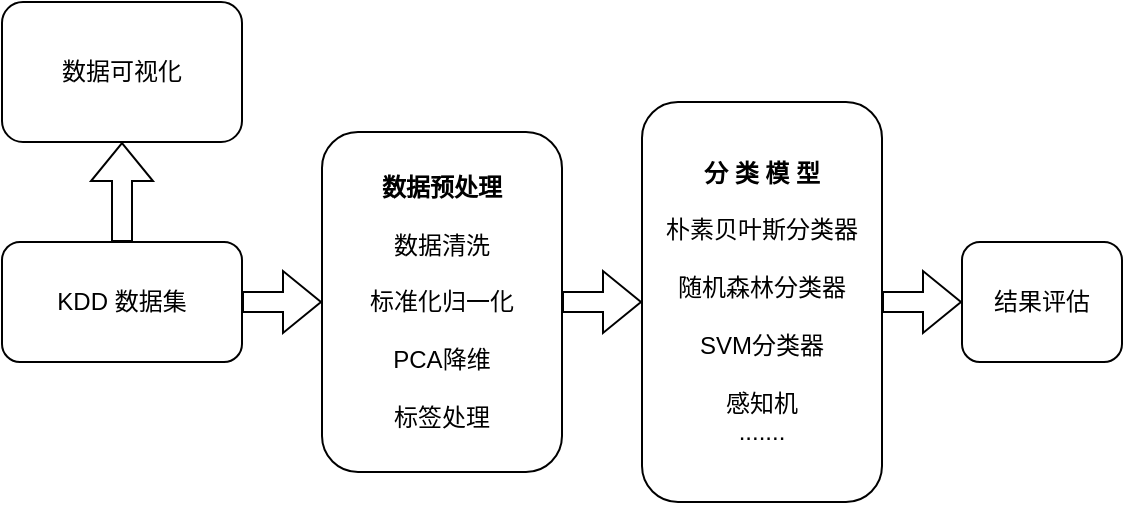 <mxfile version="21.6.8" type="device">
  <diagram name="第 1 页" id="LtL8l5RzZ5Yws5f2rIQi">
    <mxGraphModel dx="2060" dy="1182" grid="1" gridSize="10" guides="1" tooltips="1" connect="1" arrows="1" fold="1" page="1" pageScale="1" pageWidth="827" pageHeight="1169" math="0" shadow="0">
      <root>
        <mxCell id="0" />
        <mxCell id="1" parent="0" />
        <mxCell id="OpaAqF5quNjhjqqWO7jg-1" value="KDD 数据集" style="rounded=1;whiteSpace=wrap;html=1;" parent="1" vertex="1">
          <mxGeometry x="80" y="330" width="120" height="60" as="geometry" />
        </mxCell>
        <mxCell id="OpaAqF5quNjhjqqWO7jg-3" value="数据可视化" style="rounded=1;whiteSpace=wrap;html=1;" parent="1" vertex="1">
          <mxGeometry x="80" y="210" width="120" height="70" as="geometry" />
        </mxCell>
        <mxCell id="OpaAqF5quNjhjqqWO7jg-7" value="&lt;b&gt;数据预处理&lt;/b&gt;&lt;br&gt;&lt;br&gt;数据清洗&lt;br&gt;&lt;br&gt;标准化归一化&lt;br&gt;&lt;br&gt;PCA降维&lt;br&gt;&lt;br&gt;标签处理" style="rounded=1;whiteSpace=wrap;html=1;" parent="1" vertex="1">
          <mxGeometry x="240" y="275" width="120" height="170" as="geometry" />
        </mxCell>
        <mxCell id="OpaAqF5quNjhjqqWO7jg-11" value="&lt;div style=&quot;&quot;&gt;&lt;span style=&quot;background-color: initial;&quot;&gt;&lt;b&gt;分 类 模 型&lt;/b&gt;&lt;/span&gt;&lt;/div&gt;&lt;div style=&quot;&quot;&gt;&lt;br&gt;&lt;/div&gt;&lt;div style=&quot;text-align: justify;&quot;&gt;&lt;span style=&quot;background-color: initial;&quot;&gt;朴素贝叶斯分类器&lt;/span&gt;&lt;/div&gt;&lt;div style=&quot;text-align: justify;&quot;&gt;&lt;span style=&quot;background-color: initial;&quot;&gt;&lt;br&gt;&lt;/span&gt;&lt;/div&gt;&lt;div style=&quot;&quot;&gt;&lt;span style=&quot;background-color: initial;&quot;&gt;随机森林分类器&lt;/span&gt;&lt;/div&gt;&lt;div style=&quot;&quot;&gt;&lt;span style=&quot;background-color: initial;&quot;&gt;&lt;br&gt;&lt;/span&gt;&lt;/div&gt;&lt;div style=&quot;&quot;&gt;&lt;span style=&quot;background-color: initial;&quot;&gt;SVM分类器&lt;/span&gt;&lt;/div&gt;&lt;div style=&quot;&quot;&gt;&lt;span style=&quot;background-color: initial;&quot;&gt;&lt;br&gt;&lt;/span&gt;&lt;/div&gt;&lt;div style=&quot;&quot;&gt;感知机&lt;/div&gt;&lt;div style=&quot;&quot;&gt;.......&lt;/div&gt;" style="rounded=1;whiteSpace=wrap;html=1;align=center;" parent="1" vertex="1">
          <mxGeometry x="400" y="260" width="120" height="200" as="geometry" />
        </mxCell>
        <mxCell id="OpaAqF5quNjhjqqWO7jg-17" value="" style="shape=flexArrow;endArrow=classic;html=1;rounded=0;entryX=0;entryY=0.5;entryDx=0;entryDy=0;exitX=1;exitY=0.5;exitDx=0;exitDy=0;" parent="1" source="OpaAqF5quNjhjqqWO7jg-1" target="OpaAqF5quNjhjqqWO7jg-7" edge="1">
          <mxGeometry width="50" height="50" relative="1" as="geometry">
            <mxPoint x="210" y="370" as="sourcePoint" />
            <mxPoint x="260" y="320" as="targetPoint" />
          </mxGeometry>
        </mxCell>
        <mxCell id="OpaAqF5quNjhjqqWO7jg-18" value="" style="shape=flexArrow;endArrow=classic;html=1;rounded=0;exitX=1;exitY=0.5;exitDx=0;exitDy=0;entryX=0;entryY=0.5;entryDx=0;entryDy=0;" parent="1" source="OpaAqF5quNjhjqqWO7jg-7" target="OpaAqF5quNjhjqqWO7jg-11" edge="1">
          <mxGeometry width="50" height="50" relative="1" as="geometry">
            <mxPoint x="380" y="450" as="sourcePoint" />
            <mxPoint x="430" y="400" as="targetPoint" />
          </mxGeometry>
        </mxCell>
        <mxCell id="OpaAqF5quNjhjqqWO7jg-19" value="" style="shape=flexArrow;endArrow=classic;html=1;rounded=0;entryX=0.5;entryY=1;entryDx=0;entryDy=0;exitX=0.5;exitY=0;exitDx=0;exitDy=0;" parent="1" source="OpaAqF5quNjhjqqWO7jg-1" target="OpaAqF5quNjhjqqWO7jg-3" edge="1">
          <mxGeometry width="50" height="50" relative="1" as="geometry">
            <mxPoint x="380" y="450" as="sourcePoint" />
            <mxPoint x="430" y="400" as="targetPoint" />
          </mxGeometry>
        </mxCell>
        <mxCell id="OpaAqF5quNjhjqqWO7jg-20" value="" style="shape=flexArrow;endArrow=classic;html=1;rounded=0;exitX=1;exitY=0.5;exitDx=0;exitDy=0;" parent="1" source="OpaAqF5quNjhjqqWO7jg-11" target="OpaAqF5quNjhjqqWO7jg-21" edge="1">
          <mxGeometry width="50" height="50" relative="1" as="geometry">
            <mxPoint x="560" y="370" as="sourcePoint" />
            <mxPoint x="580" y="360" as="targetPoint" />
          </mxGeometry>
        </mxCell>
        <mxCell id="OpaAqF5quNjhjqqWO7jg-21" value="结果评估" style="rounded=1;whiteSpace=wrap;html=1;" parent="1" vertex="1">
          <mxGeometry x="560" y="330" width="80" height="60" as="geometry" />
        </mxCell>
      </root>
    </mxGraphModel>
  </diagram>
</mxfile>
